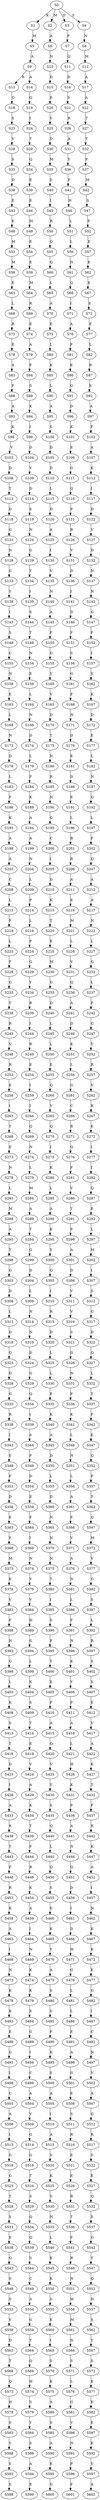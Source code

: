 strict digraph  {
	S0 -> S1 [ label = K ];
	S0 -> S2 [ label = M ];
	S0 -> S3 [ label = D ];
	S0 -> S4 [ label = S ];
	S1 -> S5 [ label = M ];
	S2 -> S6 [ label = A ];
	S3 -> S7 [ label = P ];
	S4 -> S8 [ label = N ];
	S5 -> S9 [ label = A ];
	S6 -> S10 [ label = N ];
	S7 -> S11 [ label = Q ];
	S8 -> S12 [ label = M ];
	S9 -> S13 [ label = R ];
	S9 -> S14 [ label = A ];
	S10 -> S15 [ label = D ];
	S11 -> S16 [ label = D ];
	S12 -> S17 [ label = A ];
	S13 -> S18 [ label = G ];
	S14 -> S19 [ label = Q ];
	S15 -> S20 [ label = E ];
	S16 -> S21 [ label = S ];
	S17 -> S22 [ label = A ];
	S18 -> S23 [ label = S ];
	S19 -> S24 [ label = I ];
	S20 -> S25 [ label = Y ];
	S21 -> S26 [ label = R ];
	S22 -> S27 [ label = T ];
	S23 -> S28 [ label = V ];
	S24 -> S29 [ label = T ];
	S25 -> S30 [ label = D ];
	S26 -> S31 [ label = A ];
	S27 -> S32 [ label = T ];
	S28 -> S33 [ label = S ];
	S29 -> S34 [ label = Q ];
	S30 -> S35 [ label = M ];
	S31 -> S36 [ label = Y ];
	S32 -> S37 [ label = P ];
	S33 -> S38 [ label = D ];
	S34 -> S39 [ label = E ];
	S35 -> S40 [ label = S ];
	S36 -> S41 [ label = F ];
	S37 -> S42 [ label = M ];
	S38 -> S43 [ label = E ];
	S39 -> S44 [ label = E ];
	S40 -> S45 [ label = I ];
	S41 -> S46 [ label = H ];
	S42 -> S47 [ label = S ];
	S43 -> S48 [ label = E ];
	S44 -> S49 [ label = M ];
	S45 -> S50 [ label = R ];
	S46 -> S51 [ label = L ];
	S47 -> S52 [ label = P ];
	S48 -> S53 [ label = M ];
	S49 -> S54 [ label = E ];
	S50 -> S55 [ label = Q ];
	S51 -> S56 [ label = L ];
	S52 -> S57 [ label = E ];
	S53 -> S58 [ label = M ];
	S54 -> S59 [ label = E ];
	S55 -> S60 [ label = Q ];
	S56 -> S61 [ label = N ];
	S57 -> S62 [ label = E ];
	S58 -> S63 [ label = E ];
	S59 -> S64 [ label = M ];
	S60 -> S65 [ label = L ];
	S61 -> S66 [ label = Q ];
	S62 -> S67 [ label = E ];
	S63 -> S68 [ label = L ];
	S64 -> S69 [ label = R ];
	S65 -> S70 [ label = A ];
	S66 -> S71 [ label = I ];
	S67 -> S72 [ label = E ];
	S68 -> S73 [ label = R ];
	S69 -> S74 [ label = E ];
	S70 -> S75 [ label = E ];
	S71 -> S76 [ label = A ];
	S72 -> S77 [ label = E ];
	S73 -> S78 [ label = E ];
	S74 -> S79 [ label = A ];
	S75 -> S80 [ label = L ];
	S76 -> S81 [ label = P ];
	S77 -> S82 [ label = L ];
	S78 -> S83 [ label = A ];
	S79 -> S84 [ label = F ];
	S80 -> S85 [ label = K ];
	S81 -> S86 [ label = K ];
	S82 -> S87 [ label = R ];
	S83 -> S88 [ label = F ];
	S84 -> S89 [ label = S ];
	S85 -> S90 [ label = L ];
	S86 -> S91 [ label = G ];
	S87 -> S92 [ label = E ];
	S88 -> S93 [ label = A ];
	S89 -> S94 [ label = K ];
	S90 -> S95 [ label = A ];
	S91 -> S96 [ label = D ];
	S92 -> S97 [ label = A ];
	S93 -> S98 [ label = K ];
	S94 -> S99 [ label = I ];
	S95 -> S100 [ label = S ];
	S96 -> S101 [ label = K ];
	S97 -> S102 [ label = F ];
	S98 -> S103 [ label = V ];
	S99 -> S104 [ label = D ];
	S100 -> S105 [ label = D ];
	S101 -> S106 [ label = E ];
	S102 -> S107 [ label = A ];
	S103 -> S108 [ label = D ];
	S104 -> S109 [ label = V ];
	S105 -> S110 [ label = D ];
	S106 -> S111 [ label = G ];
	S107 -> S112 [ label = K ];
	S108 -> S113 [ label = T ];
	S109 -> S114 [ label = D ];
	S110 -> S115 [ label = L ];
	S111 -> S116 [ label = Q ];
	S112 -> S117 [ label = I ];
	S113 -> S118 [ label = D ];
	S114 -> S119 [ label = S ];
	S115 -> S120 [ label = D ];
	S116 -> S121 [ label = P ];
	S117 -> S122 [ label = D ];
	S118 -> S123 [ label = G ];
	S119 -> S124 [ label = N ];
	S120 -> S125 [ label = A ];
	S121 -> S126 [ label = R ];
	S122 -> S127 [ label = V ];
	S123 -> S128 [ label = N ];
	S124 -> S129 [ label = G ];
	S125 -> S130 [ label = I ];
	S126 -> S131 [ label = V ];
	S127 -> S132 [ label = D ];
	S128 -> S133 [ label = G ];
	S129 -> S134 [ label = Y ];
	S130 -> S135 [ label = V ];
	S131 -> S136 [ label = D ];
	S132 -> S137 [ label = N ];
	S133 -> S138 [ label = Y ];
	S134 -> S139 [ label = I ];
	S135 -> S140 [ label = N ];
	S136 -> S141 [ label = I ];
	S137 -> S142 [ label = N ];
	S138 -> S143 [ label = I ];
	S139 -> S144 [ label = S ];
	S140 -> S145 [ label = A ];
	S141 -> S146 [ label = D ];
	S142 -> S147 [ label = G ];
	S143 -> S148 [ label = S ];
	S144 -> S149 [ label = T ];
	S145 -> S150 [ label = F ];
	S146 -> S151 [ label = F ];
	S147 -> S152 [ label = F ];
	S148 -> S153 [ label = C ];
	S149 -> S154 [ label = N ];
	S150 -> S155 [ label = G ];
	S151 -> S156 [ label = S ];
	S152 -> S157 [ label = I ];
	S153 -> S158 [ label = N ];
	S154 -> S159 [ label = E ];
	S155 -> S160 [ label = V ];
	S156 -> S161 [ label = G ];
	S157 -> S162 [ label = S ];
	S158 -> S163 [ label = E ];
	S159 -> S164 [ label = L ];
	S160 -> S165 [ label = V ];
	S161 -> S166 [ label = F ];
	S162 -> S167 [ label = K ];
	S163 -> S168 [ label = L ];
	S164 -> S169 [ label = N ];
	S165 -> S170 [ label = D ];
	S166 -> S171 [ label = N ];
	S167 -> S172 [ label = D ];
	S168 -> S173 [ label = N ];
	S169 -> S174 [ label = D ];
	S170 -> S175 [ label = T ];
	S171 -> S176 [ label = D ];
	S172 -> S177 [ label = E ];
	S173 -> S178 [ label = D ];
	S174 -> S179 [ label = L ];
	S175 -> S180 [ label = N ];
	S176 -> S181 [ label = K ];
	S177 -> S182 [ label = L ];
	S178 -> S183 [ label = L ];
	S179 -> S184 [ label = F ];
	S180 -> S185 [ label = R ];
	S181 -> S186 [ label = D ];
	S182 -> S187 [ label = N ];
	S183 -> S188 [ label = F ];
	S184 -> S189 [ label = K ];
	S185 -> S190 [ label = N ];
	S186 -> S191 [ label = E ];
	S187 -> S192 [ label = Q ];
	S188 -> S193 [ label = K ];
	S189 -> S194 [ label = A ];
	S190 -> S195 [ label = G ];
	S191 -> S196 [ label = L ];
	S192 -> S197 [ label = L ];
	S193 -> S198 [ label = A ];
	S194 -> S199 [ label = A ];
	S195 -> S200 [ label = C ];
	S196 -> S201 [ label = R ];
	S197 -> S202 [ label = F ];
	S198 -> S203 [ label = A ];
	S199 -> S204 [ label = N ];
	S200 -> S205 [ label = I ];
	S201 -> S206 [ label = R ];
	S202 -> S207 [ label = Q ];
	S203 -> S208 [ label = C ];
	S204 -> S209 [ label = L ];
	S205 -> S210 [ label = D ];
	S206 -> S211 [ label = A ];
	S207 -> S212 [ label = A ];
	S208 -> S213 [ label = L ];
	S209 -> S214 [ label = P ];
	S210 -> S215 [ label = K ];
	S211 -> S216 [ label = E ];
	S212 -> S217 [ label = A ];
	S213 -> S218 [ label = P ];
	S214 -> S219 [ label = L ];
	S215 -> S220 [ label = T ];
	S216 -> S221 [ label = M ];
	S217 -> S222 [ label = N ];
	S218 -> S223 [ label = L ];
	S219 -> S224 [ label = P ];
	S220 -> S225 [ label = E ];
	S221 -> S226 [ label = L ];
	S222 -> S227 [ label = L ];
	S223 -> S228 [ label = P ];
	S224 -> S229 [ label = G ];
	S225 -> S230 [ label = M ];
	S226 -> S231 [ label = V ];
	S227 -> S232 [ label = G ];
	S228 -> S233 [ label = G ];
	S229 -> S234 [ label = Y ];
	S230 -> S235 [ label = G ];
	S231 -> S236 [ label = Q ];
	S232 -> S237 [ label = L ];
	S233 -> S238 [ label = Y ];
	S234 -> S239 [ label = R ];
	S235 -> S240 [ label = D ];
	S236 -> S241 [ label = A ];
	S237 -> S242 [ label = P ];
	S238 -> S243 [ label = R ];
	S239 -> S244 [ label = I ];
	S240 -> S245 [ label = L ];
	S241 -> S246 [ label = D ];
	S242 -> S247 [ label = G ];
	S243 -> S248 [ label = V ];
	S244 -> S249 [ label = R ];
	S245 -> S250 [ label = L ];
	S246 -> S251 [ label = K ];
	S247 -> S252 [ label = Y ];
	S248 -> S253 [ label = R ];
	S249 -> S254 [ label = E ];
	S250 -> S255 [ label = E ];
	S251 -> S256 [ label = L ];
	S252 -> S257 [ label = R ];
	S253 -> S258 [ label = E ];
	S254 -> S259 [ label = I ];
	S255 -> S260 [ label = Q ];
	S256 -> S261 [ label = G ];
	S257 -> S262 [ label = V ];
	S258 -> S263 [ label = I ];
	S259 -> S264 [ label = I ];
	S260 -> S265 [ label = V ];
	S261 -> S266 [ label = C ];
	S262 -> S267 [ label = R ];
	S263 -> S268 [ label = T ];
	S264 -> S269 [ label = Q ];
	S265 -> S270 [ label = Q ];
	S266 -> S271 [ label = R ];
	S267 -> S272 [ label = E ];
	S268 -> S273 [ label = E ];
	S269 -> S274 [ label = N ];
	S270 -> S275 [ label = I ];
	S271 -> S276 [ label = Q ];
	S272 -> S277 [ label = I ];
	S273 -> S278 [ label = N ];
	S274 -> S279 [ label = L ];
	S275 -> S280 [ label = K ];
	S276 -> S281 [ label = F ];
	S277 -> S282 [ label = I ];
	S278 -> S283 [ label = L ];
	S279 -> S284 [ label = M ];
	S280 -> S285 [ label = L ];
	S281 -> S286 [ label = V ];
	S282 -> S287 [ label = Q ];
	S283 -> S288 [ label = M ];
	S284 -> S289 [ label = A ];
	S285 -> S290 [ label = A ];
	S286 -> S291 [ label = T ];
	S287 -> S292 [ label = E ];
	S288 -> S293 [ label = A ];
	S289 -> S294 [ label = T ];
	S290 -> S295 [ label = K ];
	S291 -> S296 [ label = P ];
	S292 -> S297 [ label = L ];
	S293 -> S298 [ label = T ];
	S294 -> S299 [ label = G ];
	S295 -> S300 [ label = Y ];
	S296 -> S301 [ label = A ];
	S297 -> S302 [ label = M ];
	S298 -> S303 [ label = G ];
	S299 -> S304 [ label = D ];
	S300 -> S305 [ label = Q ];
	S301 -> S306 [ label = D ];
	S302 -> S307 [ label = I ];
	S303 -> S308 [ label = D ];
	S304 -> S309 [ label = L ];
	S305 -> S310 [ label = I ];
	S306 -> S311 [ label = V ];
	S307 -> S312 [ label = S ];
	S308 -> S313 [ label = L ];
	S309 -> S314 [ label = N ];
	S310 -> S315 [ label = R ];
	S311 -> S316 [ label = V ];
	S312 -> S317 [ label = G ];
	S313 -> S318 [ label = D ];
	S314 -> S319 [ label = N ];
	S315 -> S320 [ label = D ];
	S316 -> S321 [ label = S ];
	S317 -> S322 [ label = D ];
	S318 -> S323 [ label = Q ];
	S319 -> S324 [ label = D ];
	S320 -> S325 [ label = L ];
	S321 -> S326 [ label = G ];
	S322 -> S327 [ label = Q ];
	S323 -> S328 [ label = D ];
	S324 -> S329 [ label = G ];
	S325 -> S330 [ label = L ];
	S326 -> S331 [ label = N ];
	S327 -> S332 [ label = L ];
	S328 -> S333 [ label = G ];
	S329 -> S334 [ label = Q ];
	S330 -> S335 [ label = E ];
	S331 -> S336 [ label = P ];
	S332 -> S337 [ label = T ];
	S333 -> S338 [ label = R ];
	S334 -> S339 [ label = I ];
	S335 -> S340 [ label = K ];
	S336 -> S341 [ label = K ];
	S337 -> S342 [ label = F ];
	S338 -> S343 [ label = I ];
	S339 -> S344 [ label = S ];
	S340 -> S345 [ label = A ];
	S341 -> S346 [ label = L ];
	S342 -> S347 [ label = E ];
	S343 -> S348 [ label = S ];
	S344 -> S349 [ label = F ];
	S345 -> S350 [ label = D ];
	S346 -> S351 [ label = N ];
	S347 -> S352 [ label = Q ];
	S348 -> S353 [ label = F ];
	S349 -> S354 [ label = D ];
	S350 -> S355 [ label = L ];
	S351 -> S356 [ label = L ];
	S352 -> S357 [ label = F ];
	S353 -> S358 [ label = D ];
	S354 -> S359 [ label = E ];
	S355 -> S360 [ label = D ];
	S356 -> S361 [ label = A ];
	S357 -> S362 [ label = T ];
	S358 -> S363 [ label = E ];
	S359 -> S364 [ label = F ];
	S360 -> S365 [ label = N ];
	S361 -> S366 [ label = F ];
	S362 -> S367 [ label = Q ];
	S363 -> S368 [ label = F ];
	S364 -> S369 [ label = I ];
	S365 -> S370 [ label = N ];
	S366 -> S371 [ label = V ];
	S367 -> S372 [ label = M ];
	S368 -> S373 [ label = M ];
	S369 -> S374 [ label = N ];
	S370 -> S375 [ label = N ];
	S371 -> S376 [ label = A ];
	S372 -> S377 [ label = V ];
	S373 -> S378 [ label = K ];
	S374 -> S379 [ label = V ];
	S375 -> S380 [ label = T ];
	S376 -> S381 [ label = N ];
	S377 -> S382 [ label = G ];
	S378 -> S383 [ label = V ];
	S379 -> S384 [ label = V ];
	S380 -> S385 [ label = I ];
	S381 -> S386 [ label = L ];
	S382 -> S387 [ label = S ];
	S383 -> S388 [ label = F ];
	S384 -> S389 [ label = H ];
	S385 -> S390 [ label = S ];
	S386 -> S391 [ label = F ];
	S387 -> S392 [ label = L ];
	S388 -> S393 [ label = H ];
	S389 -> S394 [ label = G ];
	S390 -> S395 [ label = P ];
	S391 -> S396 [ label = N ];
	S392 -> S397 [ label = R ];
	S393 -> S398 [ label = G ];
	S394 -> S399 [ label = L ];
	S395 -> S400 [ label = T ];
	S396 -> S401 [ label = K ];
	S397 -> S402 [ label = S ];
	S398 -> S403 [ label = L ];
	S399 -> S404 [ label = K ];
	S400 -> S405 [ label = E ];
	S401 -> S406 [ label = Y ];
	S402 -> S407 [ label = S ];
	S403 -> S408 [ label = K ];
	S404 -> S409 [ label = S ];
	S405 -> S410 [ label = F ];
	S406 -> S411 [ label = P ];
	S407 -> S412 [ label = E ];
	S408 -> S413 [ label = S ];
	S409 -> S414 [ label = T ];
	S410 -> S415 [ label = A ];
	S411 -> S416 [ label = A ];
	S412 -> S417 [ label = V ];
	S413 -> S418 [ label = T ];
	S414 -> S419 [ label = E ];
	S415 -> S420 [ label = Q ];
	S416 -> S421 [ label = L ];
	S417 -> S422 [ label = A ];
	S418 -> S423 [ label = D ];
	S419 -> S424 [ label = V ];
	S420 -> S425 [ label = V ];
	S421 -> S426 [ label = H ];
	S422 -> S427 [ label = K ];
	S423 -> S428 [ label = I ];
	S424 -> S429 [ label = A ];
	S425 -> S430 [ label = Y ];
	S426 -> S431 [ label = K ];
	S427 -> S432 [ label = T ];
	S428 -> S433 [ label = A ];
	S429 -> S434 [ label = K ];
	S430 -> S435 [ label = S ];
	S431 -> S436 [ label = P ];
	S432 -> S437 [ label = F ];
	S433 -> S438 [ label = K ];
	S434 -> S439 [ label = T ];
	S435 -> S440 [ label = Q ];
	S436 -> S441 [ label = A ];
	S437 -> S442 [ label = R ];
	S438 -> S443 [ label = T ];
	S439 -> S444 [ label = F ];
	S440 -> S445 [ label = L ];
	S441 -> S446 [ label = N ];
	S442 -> S447 [ label = K ];
	S443 -> S448 [ label = F ];
	S444 -> S449 [ label = R ];
	S445 -> S450 [ label = Q ];
	S446 -> S451 [ label = Q ];
	S447 -> S452 [ label = A ];
	S448 -> S453 [ label = R ];
	S449 -> S454 [ label = K ];
	S450 -> S455 [ label = S ];
	S451 -> S456 [ label = D ];
	S452 -> S457 [ label = I ];
	S453 -> S458 [ label = K ];
	S454 -> S459 [ label = A ];
	S455 -> S460 [ label = E ];
	S456 -> S461 [ label = I ];
	S457 -> S462 [ label = N ];
	S458 -> S463 [ label = A ];
	S459 -> S464 [ label = I ];
	S460 -> S465 [ label = K ];
	S461 -> S466 [ label = D ];
	S462 -> S467 [ label = K ];
	S463 -> S468 [ label = I ];
	S464 -> S469 [ label = N ];
	S465 -> S470 [ label = Y ];
	S466 -> S471 [ label = W ];
	S467 -> S472 [ label = K ];
	S468 -> S473 [ label = N ];
	S469 -> S474 [ label = K ];
	S470 -> S475 [ label = A ];
	S471 -> S476 [ label = G ];
	S472 -> S477 [ label = E ];
	S473 -> S478 [ label = K ];
	S474 -> S479 [ label = K ];
	S475 -> S480 [ label = S ];
	S476 -> S481 [ label = L ];
	S477 -> S482 [ label = G ];
	S478 -> S483 [ label = K ];
	S479 -> S484 [ label = E ];
	S480 -> S485 [ label = S ];
	S481 -> S486 [ label = L ];
	S482 -> S487 [ label = I ];
	S483 -> S488 [ label = E ];
	S484 -> S489 [ label = G ];
	S485 -> S490 [ label = F ];
	S486 -> S491 [ label = E ];
	S487 -> S492 [ label = C ];
	S488 -> S493 [ label = G ];
	S489 -> S494 [ label = I ];
	S490 -> S495 [ label = K ];
	S491 -> S496 [ label = A ];
	S492 -> S497 [ label = N ];
	S493 -> S498 [ label = I ];
	S494 -> S499 [ label = C ];
	S495 -> S500 [ label = S ];
	S496 -> S501 [ label = G ];
	S497 -> S502 [ label = V ];
	S498 -> S503 [ label = C ];
	S499 -> S504 [ label = A ];
	S500 -> S505 [ label = A ];
	S501 -> S506 [ label = E ];
	S502 -> S507 [ label = A ];
	S503 -> S508 [ label = A ];
	S504 -> S509 [ label = V ];
	S505 -> S510 [ label = I ];
	S506 -> S511 [ label = S ];
	S507 -> S512 [ label = G ];
	S508 -> S513 [ label = I ];
	S509 -> S514 [ label = G ];
	S510 -> S515 [ label = A ];
	S511 -> S516 [ label = R ];
	S512 -> S517 [ label = R ];
	S513 -> S518 [ label = G ];
	S514 -> S519 [ label = G ];
	S515 -> S520 [ label = S ];
	S516 -> S521 [ label = E ];
	S517 -> S522 [ label = S ];
	S518 -> S523 [ label = G ];
	S519 -> S524 [ label = T ];
	S520 -> S525 [ label = K ];
	S521 -> S526 [ label = E ];
	S522 -> S527 [ label = E ];
	S523 -> S528 [ label = T ];
	S524 -> S529 [ label = S ];
	S525 -> S530 [ label = S ];
	S526 -> S531 [ label = R ];
	S527 -> S532 [ label = Q ];
	S528 -> S533 [ label = S ];
	S529 -> S534 [ label = Q ];
	S530 -> S535 [ label = N ];
	S531 -> S536 [ label = T ];
	S532 -> S537 [ label = S ];
	S533 -> S538 [ label = E ];
	S534 -> S539 [ label = Q ];
	S535 -> S540 [ label = L ];
	S536 -> S541 [ label = F ];
	S537 -> S542 [ label = G ];
	S538 -> S543 [ label = Q ];
	S539 -> S544 [ label = S ];
	S540 -> S545 [ label = K ];
	S541 -> S546 [ label = R ];
	S542 -> S547 [ label = T ];
	S543 -> S548 [ label = S ];
	S544 -> S549 [ label = C ];
	S545 -> S550 [ label = K ];
	S546 -> S551 [ label = N ];
	S547 -> S552 [ label = Q ];
	S548 -> S553 [ label = S ];
	S549 -> S554 [ label = A ];
	S550 -> S555 [ label = S ];
	S551 -> S556 [ label = W ];
	S552 -> S557 [ label = H ];
	S553 -> S558 [ label = V ];
	S554 -> S559 [ label = G ];
	S555 -> S560 [ label = E ];
	S556 -> S561 [ label = M ];
	S557 -> S562 [ label = S ];
	S558 -> S563 [ label = D ];
	S559 -> S564 [ label = T ];
	S560 -> S565 [ label = I ];
	S561 -> S566 [ label = N ];
	S562 -> S567 [ label = Y ];
	S563 -> S568 [ label = T ];
	S564 -> S569 [ label = Q ];
	S565 -> S570 [ label = S ];
	S566 -> S571 [ label = S ];
	S567 -> S572 [ label = S ];
	S568 -> S573 [ label = Q ];
	S569 -> S574 [ label = H ];
	S570 -> S575 [ label = K ];
	S571 -> S576 [ label = L ];
	S572 -> S577 [ label = E ];
	S573 -> S578 [ label = H ];
	S574 -> S579 [ label = S ];
	S575 -> S580 [ label = A ];
	S576 -> S581 [ label = G ];
	S577 -> S582 [ label = E ];
	S578 -> S583 [ label = S ];
	S579 -> S584 [ label = Y ];
	S580 -> S585 [ label = S ];
	S581 -> S586 [ label = V ];
	S582 -> S587 [ label = E ];
	S583 -> S588 [ label = Y ];
	S584 -> S589 [ label = S ];
	S585 -> S590 [ label = A ];
	S586 -> S591 [ label = N ];
	S587 -> S592 [ label = K ];
	S588 -> S593 [ label = S ];
	S589 -> S594 [ label = A ];
	S590 -> S595 [ label = E ];
	S591 -> S596 [ label = P ];
	S592 -> S597 [ label = V ];
	S593 -> S598 [ label = E ];
	S594 -> S599 [ label = E ];
	S595 -> S600 [ label = G ];
	S596 -> S601 [ label = F ];
	S597 -> S602 [ label = A ];
}
